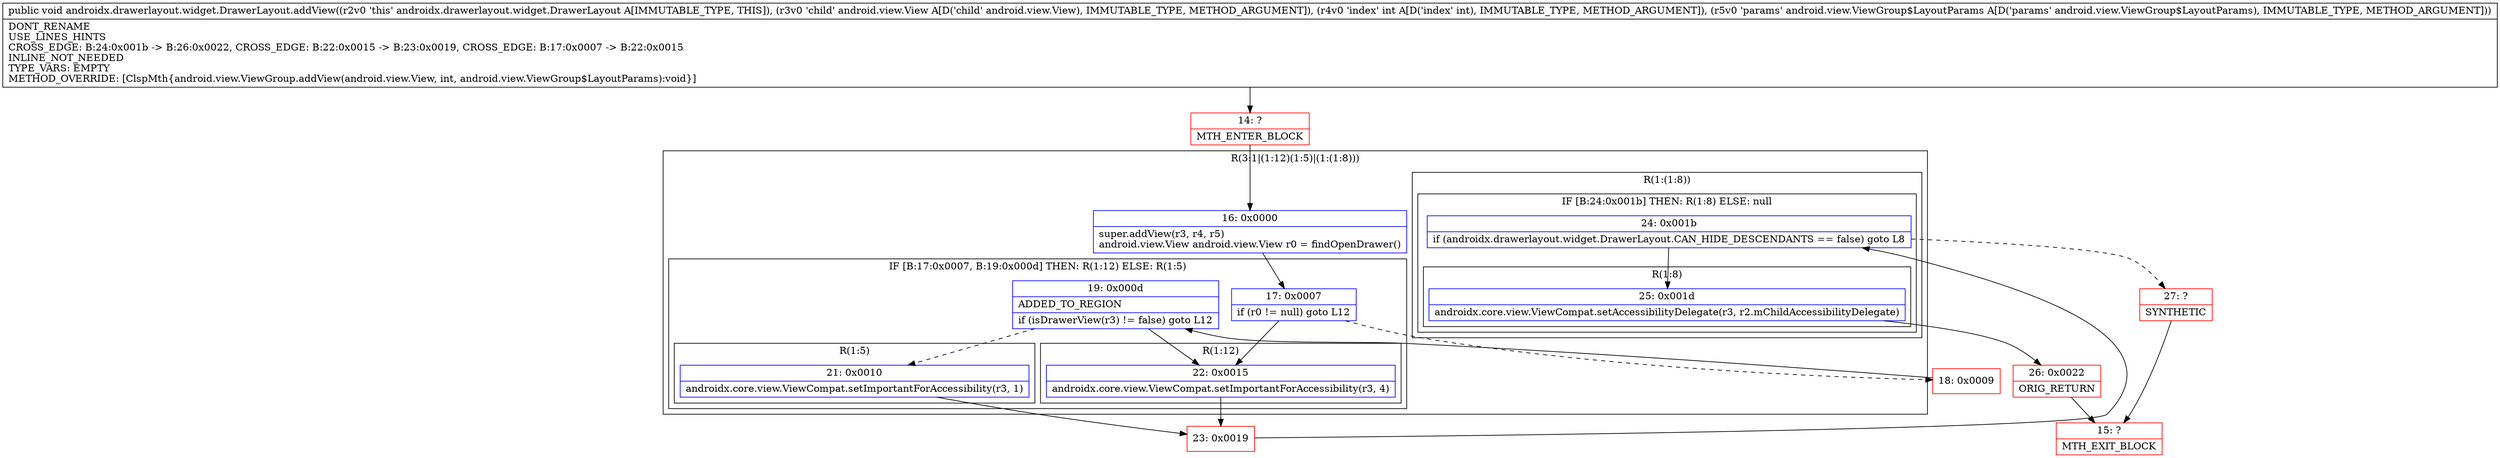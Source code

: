 digraph "CFG forandroidx.drawerlayout.widget.DrawerLayout.addView(Landroid\/view\/View;ILandroid\/view\/ViewGroup$LayoutParams;)V" {
subgraph cluster_Region_852939356 {
label = "R(3:1|(1:12)(1:5)|(1:(1:8)))";
node [shape=record,color=blue];
Node_16 [shape=record,label="{16\:\ 0x0000|super.addView(r3, r4, r5)\landroid.view.View android.view.View r0 = findOpenDrawer()\l}"];
subgraph cluster_IfRegion_851906619 {
label = "IF [B:17:0x0007, B:19:0x000d] THEN: R(1:12) ELSE: R(1:5)";
node [shape=record,color=blue];
Node_17 [shape=record,label="{17\:\ 0x0007|if (r0 != null) goto L12\l}"];
Node_19 [shape=record,label="{19\:\ 0x000d|ADDED_TO_REGION\l|if (isDrawerView(r3) != false) goto L12\l}"];
subgraph cluster_Region_2086626632 {
label = "R(1:12)";
node [shape=record,color=blue];
Node_22 [shape=record,label="{22\:\ 0x0015|androidx.core.view.ViewCompat.setImportantForAccessibility(r3, 4)\l}"];
}
subgraph cluster_Region_398157282 {
label = "R(1:5)";
node [shape=record,color=blue];
Node_21 [shape=record,label="{21\:\ 0x0010|androidx.core.view.ViewCompat.setImportantForAccessibility(r3, 1)\l}"];
}
}
subgraph cluster_Region_335109228 {
label = "R(1:(1:8))";
node [shape=record,color=blue];
subgraph cluster_IfRegion_1126959380 {
label = "IF [B:24:0x001b] THEN: R(1:8) ELSE: null";
node [shape=record,color=blue];
Node_24 [shape=record,label="{24\:\ 0x001b|if (androidx.drawerlayout.widget.DrawerLayout.CAN_HIDE_DESCENDANTS == false) goto L8\l}"];
subgraph cluster_Region_1155416348 {
label = "R(1:8)";
node [shape=record,color=blue];
Node_25 [shape=record,label="{25\:\ 0x001d|androidx.core.view.ViewCompat.setAccessibilityDelegate(r3, r2.mChildAccessibilityDelegate)\l}"];
}
}
}
}
Node_14 [shape=record,color=red,label="{14\:\ ?|MTH_ENTER_BLOCK\l}"];
Node_18 [shape=record,color=red,label="{18\:\ 0x0009}"];
Node_23 [shape=record,color=red,label="{23\:\ 0x0019}"];
Node_26 [shape=record,color=red,label="{26\:\ 0x0022|ORIG_RETURN\l}"];
Node_15 [shape=record,color=red,label="{15\:\ ?|MTH_EXIT_BLOCK\l}"];
Node_27 [shape=record,color=red,label="{27\:\ ?|SYNTHETIC\l}"];
MethodNode[shape=record,label="{public void androidx.drawerlayout.widget.DrawerLayout.addView((r2v0 'this' androidx.drawerlayout.widget.DrawerLayout A[IMMUTABLE_TYPE, THIS]), (r3v0 'child' android.view.View A[D('child' android.view.View), IMMUTABLE_TYPE, METHOD_ARGUMENT]), (r4v0 'index' int A[D('index' int), IMMUTABLE_TYPE, METHOD_ARGUMENT]), (r5v0 'params' android.view.ViewGroup$LayoutParams A[D('params' android.view.ViewGroup$LayoutParams), IMMUTABLE_TYPE, METHOD_ARGUMENT]))  | DONT_RENAME\lUSE_LINES_HINTS\lCROSS_EDGE: B:24:0x001b \-\> B:26:0x0022, CROSS_EDGE: B:22:0x0015 \-\> B:23:0x0019, CROSS_EDGE: B:17:0x0007 \-\> B:22:0x0015\lINLINE_NOT_NEEDED\lTYPE_VARS: EMPTY\lMETHOD_OVERRIDE: [ClspMth\{android.view.ViewGroup.addView(android.view.View, int, android.view.ViewGroup$LayoutParams):void\}]\l}"];
MethodNode -> Node_14;Node_16 -> Node_17;
Node_17 -> Node_18[style=dashed];
Node_17 -> Node_22;
Node_19 -> Node_21[style=dashed];
Node_19 -> Node_22;
Node_22 -> Node_23;
Node_21 -> Node_23;
Node_24 -> Node_25;
Node_24 -> Node_27[style=dashed];
Node_25 -> Node_26;
Node_14 -> Node_16;
Node_18 -> Node_19;
Node_23 -> Node_24;
Node_26 -> Node_15;
Node_27 -> Node_15;
}

